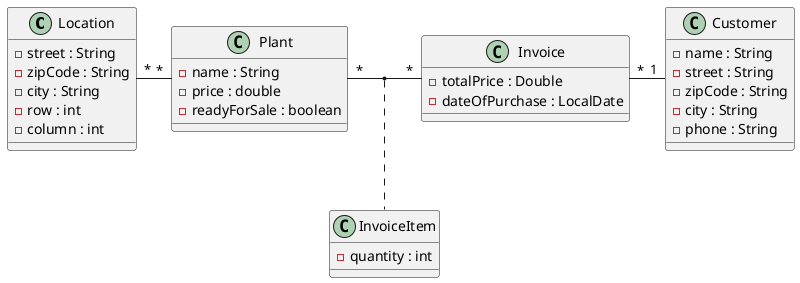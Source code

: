 @startuml

class Location {
    -street : String
    -zipCode : String
    -city : String
    -row : int
    -column : int
}

class Plant {
    -name : String
    -price : double
    -readyForSale : boolean
}

class Customer {
    -name : String
    -street : String
    -zipCode : String
    -city : String
    -phone : String
}

class Invoice {
    -totalPrice : Double
    -dateOfPurchase : LocalDate
}

class InvoiceItem {
    -quantity : int
}

Plant "*" -r-- "*" Invoice
(Plant,Invoice) .. InvoiceItem
Invoice "*" -r-- "1" Customer
Plant "*" -l-- "*" Location

@enduml
